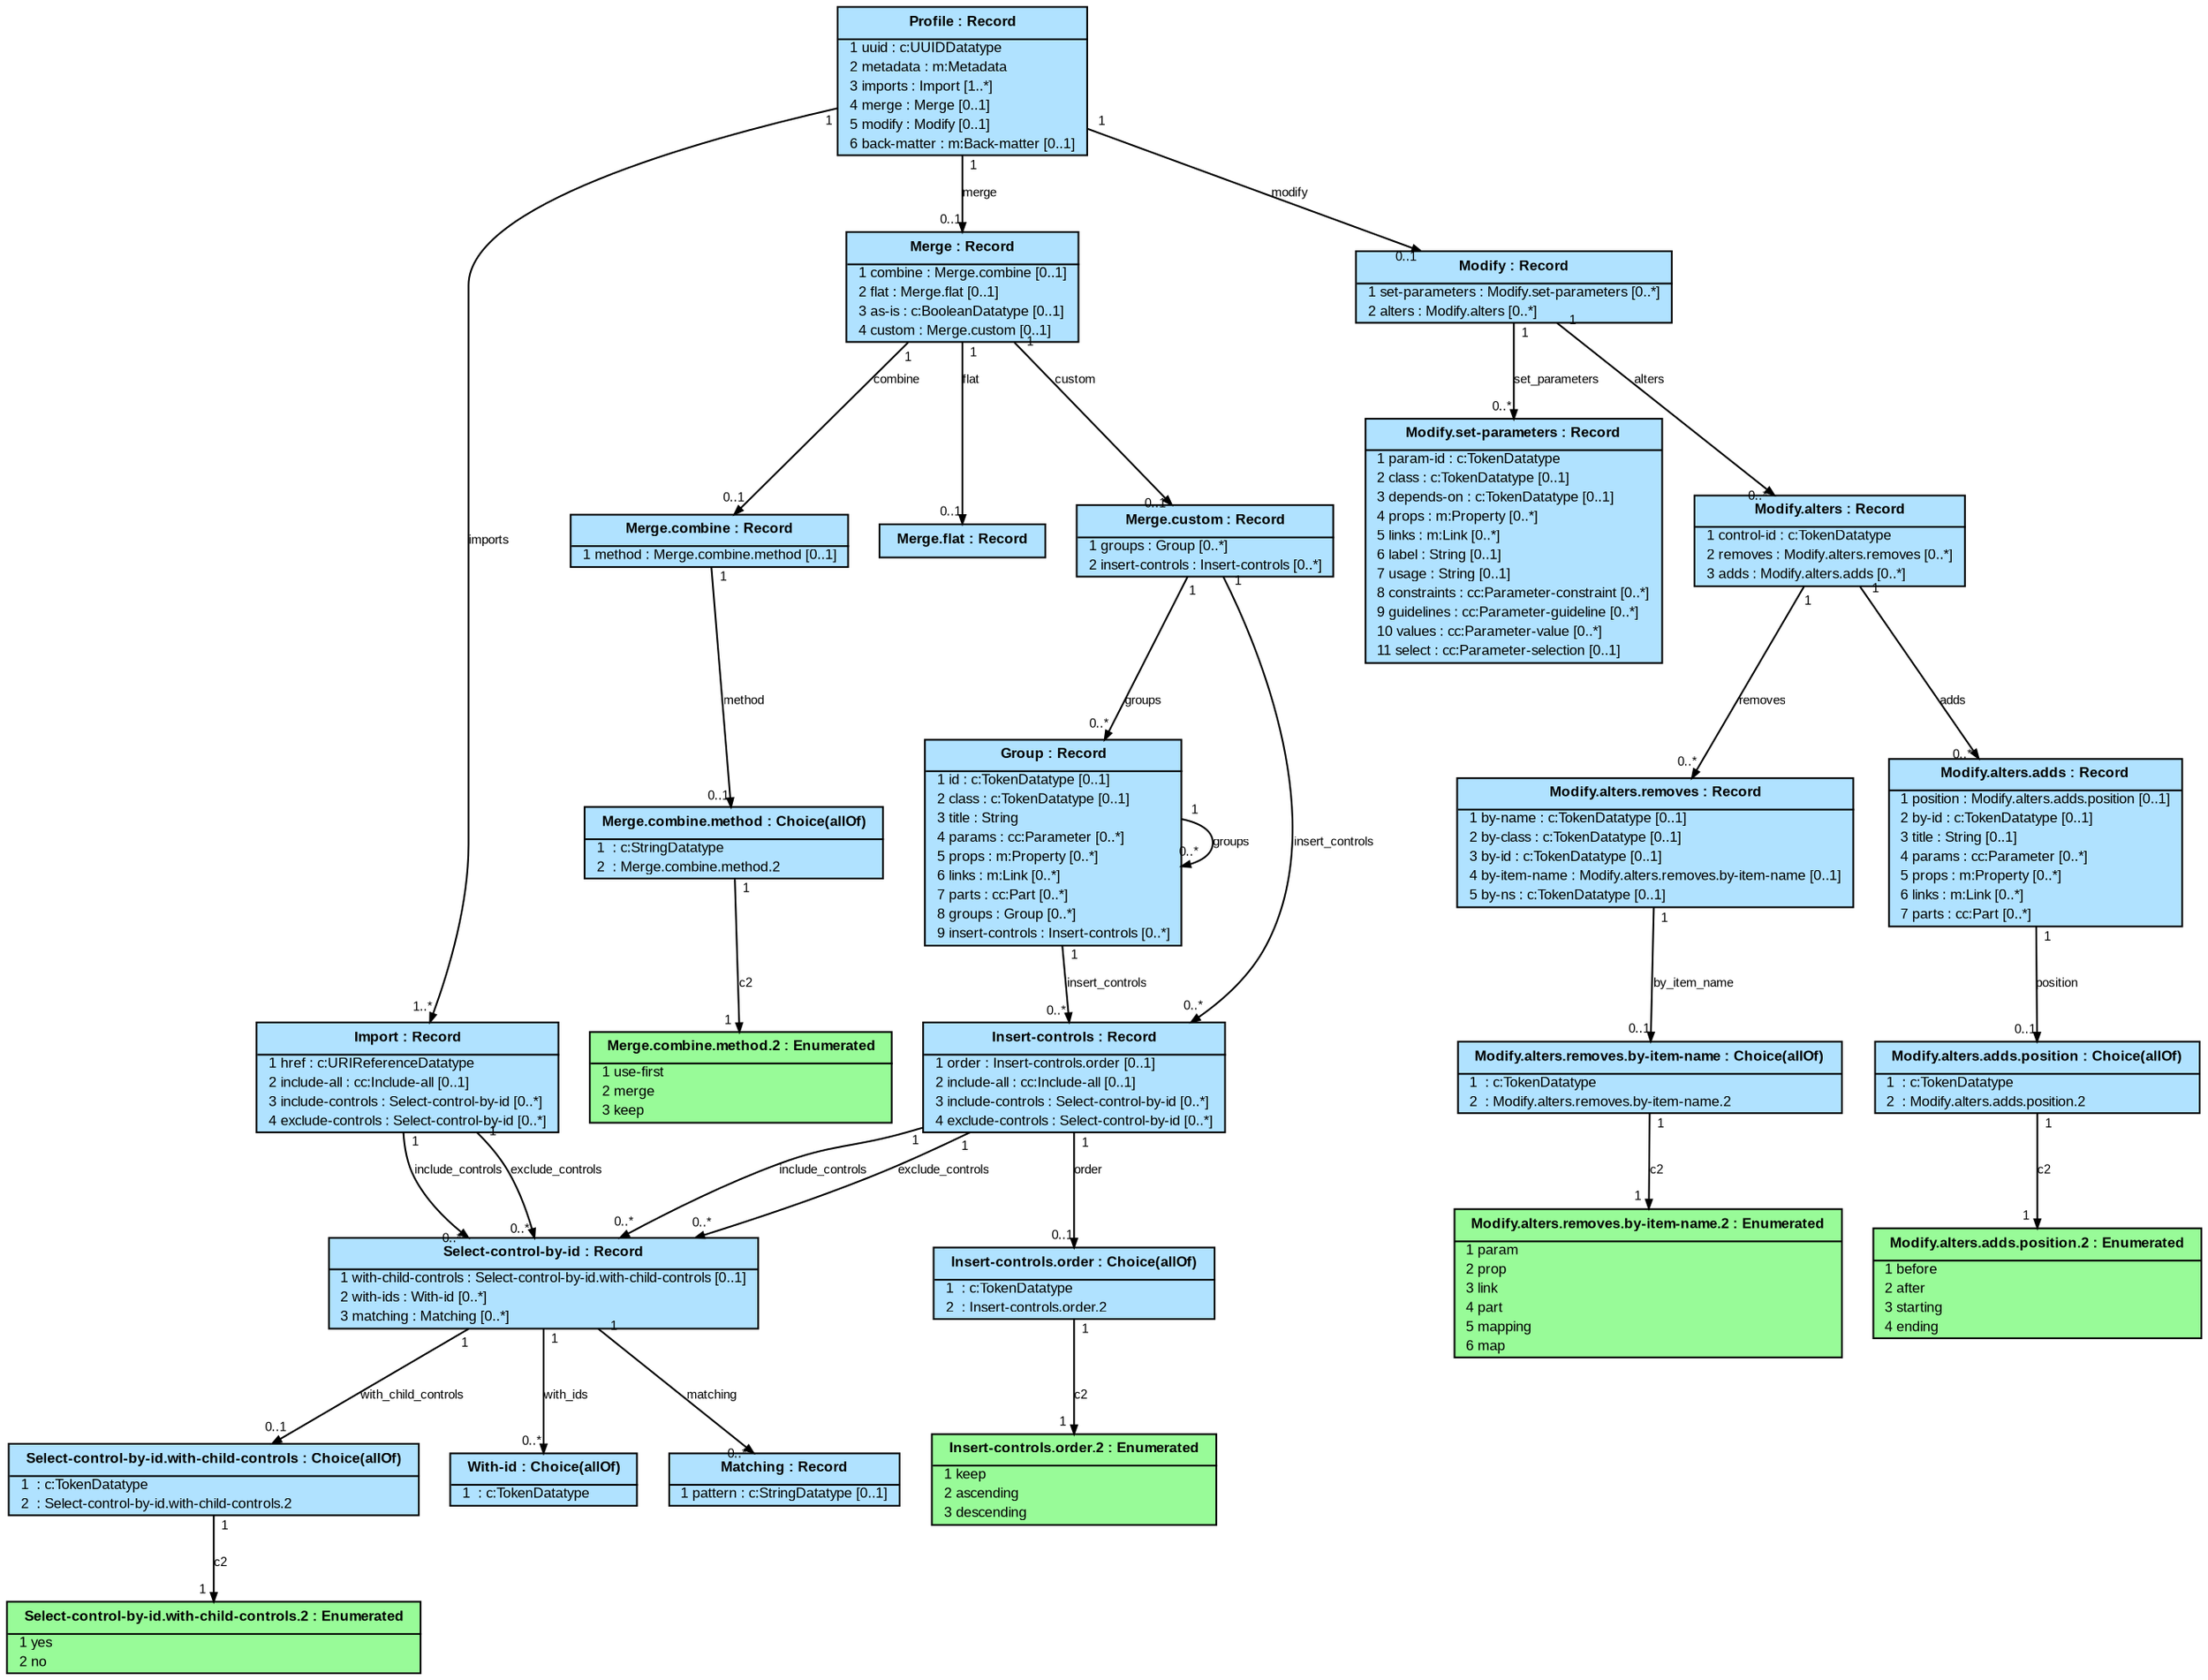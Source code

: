 # package: http://csrc.nist.gov/ns/oscal/1.1.2/oscal-profile
# comment: OSCAL Profile Model: JSON Schema
# roots: ['Profile']
# config: {'$MaxString': 1000, '$Sys': '.', '$TypeName': '^[$A-Z][-.$A-Za-z0-9]{0,96}$', '$FieldName': '^[$a-z][-_$A-Za-z0-9]{0,63}$'}
# namespaces: [['m', 'http://csrc.nist.gov/ns/oscal/1.1.2/oscal-metadata'], ['cc', 'http://csrc.nist.gov/ns/oscal/1.1.2/oscal-control-common'], ['c', 'http://csrc.nist.gov/ns/oscal/1.1.2/oscal-common']]

digraph G {
  graph [fontname=Arial, fontsize=12];
  node [fontname=Arial, fontsize=8, shape=plain, style=filled, fillcolor=lightskyblue1];
  edge [fontname=Arial, fontsize=7, arrowsize=0.5, labelangle=45.0, labeldistance=0.9];
  bgcolor="transparent";

n0 [label=<<table cellborder="0" cellpadding="1" cellspacing="0">
<tr><td cellpadding="4"><b>  Profile : Record  </b></td></tr><hr/>
  <tr><td align="left">  1 uuid : c:UUIDDatatype  </td></tr>
  <tr><td align="left">  2 metadata : m:Metadata  </td></tr>
  <tr><td align="left">  3 imports : Import [1..*]  </td></tr>
  <tr><td align="left">  4 merge : Merge [0..1]  </td></tr>
  <tr><td align="left">  5 modify : Modify [0..1]  </td></tr>
  <tr><td align="left">  6 back-matter : m:Back-matter [0..1]  </td></tr>
</table>>]

n1 [label=<<table cellborder="0" cellpadding="1" cellspacing="0">
<tr><td cellpadding="4"><b>  Import : Record  </b></td></tr><hr/>
  <tr><td align="left">  1 href : c:URIReferenceDatatype  </td></tr>
  <tr><td align="left">  2 include-all : cc:Include-all [0..1]  </td></tr>
  <tr><td align="left">  3 include-controls : Select-control-by-id [0..*]  </td></tr>
  <tr><td align="left">  4 exclude-controls : Select-control-by-id [0..*]  </td></tr>
</table>>]

n2 [label=<<table cellborder="0" cellpadding="1" cellspacing="0">
<tr><td cellpadding="4"><b>  Select-control-by-id : Record  </b></td></tr><hr/>
  <tr><td align="left">  1 with-child-controls : Select-control-by-id.with-child-controls [0..1]  </td></tr>
  <tr><td align="left">  2 with-ids : With-id [0..*]  </td></tr>
  <tr><td align="left">  3 matching : Matching [0..*]  </td></tr>
</table>>]

n3 [label=<<table cellborder="0" cellpadding="1" cellspacing="0">
<tr><td cellpadding="4"><b>  Select-control-by-id.with-child-controls : Choice(allOf)  </b></td></tr><hr/>
  <tr><td align="left">  1  : c:TokenDatatype  </td></tr>
  <tr><td align="left">  2  : Select-control-by-id.with-child-controls.2  </td></tr>
</table>>]

n4 [fillcolor=palegreen, label=<<table cellborder="0" cellpadding="1" cellspacing="0">
<tr><td cellpadding="4"><b>  Select-control-by-id.with-child-controls.2 : Enumerated  </b></td></tr><hr/>
  <tr><td align="left">  1 yes  </td></tr>
  <tr><td align="left">  2 no  </td></tr>
</table>>]

n5 [label=<<table cellborder="0" cellpadding="1" cellspacing="0">
<tr><td cellpadding="4"><b>  With-id : Choice(allOf)  </b></td></tr><hr/>
  <tr><td align="left">  1  : c:TokenDatatype  </td></tr>
</table>>]

n6 [label=<<table cellborder="0" cellpadding="1" cellspacing="0">
<tr><td cellpadding="4"><b>  Matching : Record  </b></td></tr><hr/>
  <tr><td align="left">  1 pattern : c:StringDatatype [0..1]  </td></tr>
</table>>]

n7 [label=<<table cellborder="0" cellpadding="1" cellspacing="0">
<tr><td cellpadding="4"><b>  Merge : Record  </b></td></tr><hr/>
  <tr><td align="left">  1 combine : Merge.combine [0..1]  </td></tr>
  <tr><td align="left">  2 flat : Merge.flat [0..1]  </td></tr>
  <tr><td align="left">  3 as-is : c:BooleanDatatype [0..1]  </td></tr>
  <tr><td align="left">  4 custom : Merge.custom [0..1]  </td></tr>
</table>>]

n8 [label=<<table cellborder="0" cellpadding="1" cellspacing="0">
<tr><td cellpadding="4"><b>  Merge.combine : Record  </b></td></tr><hr/>
  <tr><td align="left">  1 method : Merge.combine.method [0..1]  </td></tr>
</table>>]

n9 [label=<<table cellborder="0" cellpadding="1" cellspacing="0">
<tr><td cellpadding="4"><b>  Merge.combine.method : Choice(allOf)  </b></td></tr><hr/>
  <tr><td align="left">  1  : c:StringDatatype  </td></tr>
  <tr><td align="left">  2  : Merge.combine.method.2  </td></tr>
</table>>]

n10 [fillcolor=palegreen, label=<<table cellborder="0" cellpadding="1" cellspacing="0">
<tr><td cellpadding="4"><b>  Merge.combine.method.2 : Enumerated  </b></td></tr><hr/>
  <tr><td align="left">  1 use-first  </td></tr>
  <tr><td align="left">  2 merge  </td></tr>
  <tr><td align="left">  3 keep  </td></tr>
</table>>]

n11 [label=<<table cellborder="0" cellpadding="1" cellspacing="0">
<tr><td cellpadding="4"><b>  Merge.flat : Record  </b></td></tr>
</table>>]

n12 [label=<<table cellborder="0" cellpadding="1" cellspacing="0">
<tr><td cellpadding="4"><b>  Merge.custom : Record  </b></td></tr><hr/>
  <tr><td align="left">  1 groups : Group [0..*]  </td></tr>
  <tr><td align="left">  2 insert-controls : Insert-controls [0..*]  </td></tr>
</table>>]

n13 [label=<<table cellborder="0" cellpadding="1" cellspacing="0">
<tr><td cellpadding="4"><b>  Group : Record  </b></td></tr><hr/>
  <tr><td align="left">  1 id : c:TokenDatatype [0..1]  </td></tr>
  <tr><td align="left">  2 class : c:TokenDatatype [0..1]  </td></tr>
  <tr><td align="left">  3 title : String  </td></tr>
  <tr><td align="left">  4 params : cc:Parameter [0..*]  </td></tr>
  <tr><td align="left">  5 props : m:Property [0..*]  </td></tr>
  <tr><td align="left">  6 links : m:Link [0..*]  </td></tr>
  <tr><td align="left">  7 parts : cc:Part [0..*]  </td></tr>
  <tr><td align="left">  8 groups : Group [0..*]  </td></tr>
  <tr><td align="left">  9 insert-controls : Insert-controls [0..*]  </td></tr>
</table>>]

n14 [label=<<table cellborder="0" cellpadding="1" cellspacing="0">
<tr><td cellpadding="4"><b>  Insert-controls : Record  </b></td></tr><hr/>
  <tr><td align="left">  1 order : Insert-controls.order [0..1]  </td></tr>
  <tr><td align="left">  2 include-all : cc:Include-all [0..1]  </td></tr>
  <tr><td align="left">  3 include-controls : Select-control-by-id [0..*]  </td></tr>
  <tr><td align="left">  4 exclude-controls : Select-control-by-id [0..*]  </td></tr>
</table>>]

n15 [label=<<table cellborder="0" cellpadding="1" cellspacing="0">
<tr><td cellpadding="4"><b>  Insert-controls.order : Choice(allOf)  </b></td></tr><hr/>
  <tr><td align="left">  1  : c:TokenDatatype  </td></tr>
  <tr><td align="left">  2  : Insert-controls.order.2  </td></tr>
</table>>]

n16 [fillcolor=palegreen, label=<<table cellborder="0" cellpadding="1" cellspacing="0">
<tr><td cellpadding="4"><b>  Insert-controls.order.2 : Enumerated  </b></td></tr><hr/>
  <tr><td align="left">  1 keep  </td></tr>
  <tr><td align="left">  2 ascending  </td></tr>
  <tr><td align="left">  3 descending  </td></tr>
</table>>]

n17 [label=<<table cellborder="0" cellpadding="1" cellspacing="0">
<tr><td cellpadding="4"><b>  Modify : Record  </b></td></tr><hr/>
  <tr><td align="left">  1 set-parameters : Modify.set-parameters [0..*]  </td></tr>
  <tr><td align="left">  2 alters : Modify.alters [0..*]  </td></tr>
</table>>]

n18 [label=<<table cellborder="0" cellpadding="1" cellspacing="0">
<tr><td cellpadding="4"><b>  Modify.set-parameters : Record  </b></td></tr><hr/>
  <tr><td align="left">  1 param-id : c:TokenDatatype  </td></tr>
  <tr><td align="left">  2 class : c:TokenDatatype [0..1]  </td></tr>
  <tr><td align="left">  3 depends-on : c:TokenDatatype [0..1]  </td></tr>
  <tr><td align="left">  4 props : m:Property [0..*]  </td></tr>
  <tr><td align="left">  5 links : m:Link [0..*]  </td></tr>
  <tr><td align="left">  6 label : String [0..1]  </td></tr>
  <tr><td align="left">  7 usage : String [0..1]  </td></tr>
  <tr><td align="left">  8 constraints : cc:Parameter-constraint [0..*]  </td></tr>
  <tr><td align="left">  9 guidelines : cc:Parameter-guideline [0..*]  </td></tr>
  <tr><td align="left">  10 values : cc:Parameter-value [0..*]  </td></tr>
  <tr><td align="left">  11 select : cc:Parameter-selection [0..1]  </td></tr>
</table>>]

n19 [label=<<table cellborder="0" cellpadding="1" cellspacing="0">
<tr><td cellpadding="4"><b>  Modify.alters : Record  </b></td></tr><hr/>
  <tr><td align="left">  1 control-id : c:TokenDatatype  </td></tr>
  <tr><td align="left">  2 removes : Modify.alters.removes [0..*]  </td></tr>
  <tr><td align="left">  3 adds : Modify.alters.adds [0..*]  </td></tr>
</table>>]

n20 [label=<<table cellborder="0" cellpadding="1" cellspacing="0">
<tr><td cellpadding="4"><b>  Modify.alters.removes : Record  </b></td></tr><hr/>
  <tr><td align="left">  1 by-name : c:TokenDatatype [0..1]  </td></tr>
  <tr><td align="left">  2 by-class : c:TokenDatatype [0..1]  </td></tr>
  <tr><td align="left">  3 by-id : c:TokenDatatype [0..1]  </td></tr>
  <tr><td align="left">  4 by-item-name : Modify.alters.removes.by-item-name [0..1]  </td></tr>
  <tr><td align="left">  5 by-ns : c:TokenDatatype [0..1]  </td></tr>
</table>>]

n21 [label=<<table cellborder="0" cellpadding="1" cellspacing="0">
<tr><td cellpadding="4"><b>  Modify.alters.removes.by-item-name : Choice(allOf)  </b></td></tr><hr/>
  <tr><td align="left">  1  : c:TokenDatatype  </td></tr>
  <tr><td align="left">  2  : Modify.alters.removes.by-item-name.2  </td></tr>
</table>>]

n22 [fillcolor=palegreen, label=<<table cellborder="0" cellpadding="1" cellspacing="0">
<tr><td cellpadding="4"><b>  Modify.alters.removes.by-item-name.2 : Enumerated  </b></td></tr><hr/>
  <tr><td align="left">  1 param  </td></tr>
  <tr><td align="left">  2 prop  </td></tr>
  <tr><td align="left">  3 link  </td></tr>
  <tr><td align="left">  4 part  </td></tr>
  <tr><td align="left">  5 mapping  </td></tr>
  <tr><td align="left">  6 map  </td></tr>
</table>>]

n23 [label=<<table cellborder="0" cellpadding="1" cellspacing="0">
<tr><td cellpadding="4"><b>  Modify.alters.adds : Record  </b></td></tr><hr/>
  <tr><td align="left">  1 position : Modify.alters.adds.position [0..1]  </td></tr>
  <tr><td align="left">  2 by-id : c:TokenDatatype [0..1]  </td></tr>
  <tr><td align="left">  3 title : String [0..1]  </td></tr>
  <tr><td align="left">  4 params : cc:Parameter [0..*]  </td></tr>
  <tr><td align="left">  5 props : m:Property [0..*]  </td></tr>
  <tr><td align="left">  6 links : m:Link [0..*]  </td></tr>
  <tr><td align="left">  7 parts : cc:Part [0..*]  </td></tr>
</table>>]

n24 [label=<<table cellborder="0" cellpadding="1" cellspacing="0">
<tr><td cellpadding="4"><b>  Modify.alters.adds.position : Choice(allOf)  </b></td></tr><hr/>
  <tr><td align="left">  1  : c:TokenDatatype  </td></tr>
  <tr><td align="left">  2  : Modify.alters.adds.position.2  </td></tr>
</table>>]

n25 [fillcolor=palegreen, label=<<table cellborder="0" cellpadding="1" cellspacing="0">
<tr><td cellpadding="4"><b>  Modify.alters.adds.position.2 : Enumerated  </b></td></tr><hr/>
  <tr><td align="left">  1 before  </td></tr>
  <tr><td align="left">  2 after  </td></tr>
  <tr><td align="left">  3 starting  </td></tr>
  <tr><td align="left">  4 ending  </td></tr>
</table>>]

  n0 -> n1 [label=imports, headlabel="1..*", taillabel="1"]
  n0 -> n7 [label=merge, headlabel="0..1", taillabel="1"]
  n0 -> n17 [label=modify, headlabel="0..1", taillabel="1"]
  n1 -> n2 [label=include_controls, headlabel="0..*", taillabel="1"]
  n1 -> n2 [label=exclude_controls, headlabel="0..*", taillabel="1"]
  n2 -> n3 [label=with_child_controls, headlabel="0..1", taillabel="1"]
  n2 -> n5 [label=with_ids, headlabel="0..*", taillabel="1"]
  n2 -> n6 [label=matching, headlabel="0..*", taillabel="1"]
  n3 -> n4 [label=c2, headlabel="1", taillabel="1"]
  n7 -> n8 [label=combine, headlabel="0..1", taillabel="1"]
  n7 -> n11 [label=flat, headlabel="0..1", taillabel="1"]
  n7 -> n12 [label=custom, headlabel="0..1", taillabel="1"]
  n8 -> n9 [label=method, headlabel="0..1", taillabel="1"]
  n9 -> n10 [label=c2, headlabel="1", taillabel="1"]
  n12 -> n13 [label=groups, headlabel="0..*", taillabel="1"]
  n12 -> n14 [label=insert_controls, headlabel="0..*", taillabel="1"]
  n13 -> n13 [label=groups, headlabel="0..*", taillabel="1"]
  n13 -> n14 [label=insert_controls, headlabel="0..*", taillabel="1"]
  n14 -> n15 [label=order, headlabel="0..1", taillabel="1"]
  n14 -> n2 [label=include_controls, headlabel="0..*", taillabel="1"]
  n14 -> n2 [label=exclude_controls, headlabel="0..*", taillabel="1"]
  n15 -> n16 [label=c2, headlabel="1", taillabel="1"]
  n17 -> n18 [label=set_parameters, headlabel="0..*", taillabel="1"]
  n17 -> n19 [label=alters, headlabel="0..*", taillabel="1"]
  n19 -> n20 [label=removes, headlabel="0..*", taillabel="1"]
  n19 -> n23 [label=adds, headlabel="0..*", taillabel="1"]
  n20 -> n21 [label=by_item_name, headlabel="0..1", taillabel="1"]
  n21 -> n22 [label=c2, headlabel="1", taillabel="1"]
  n23 -> n24 [label=position, headlabel="0..1", taillabel="1"]
  n24 -> n25 [label=c2, headlabel="1", taillabel="1"]
}
